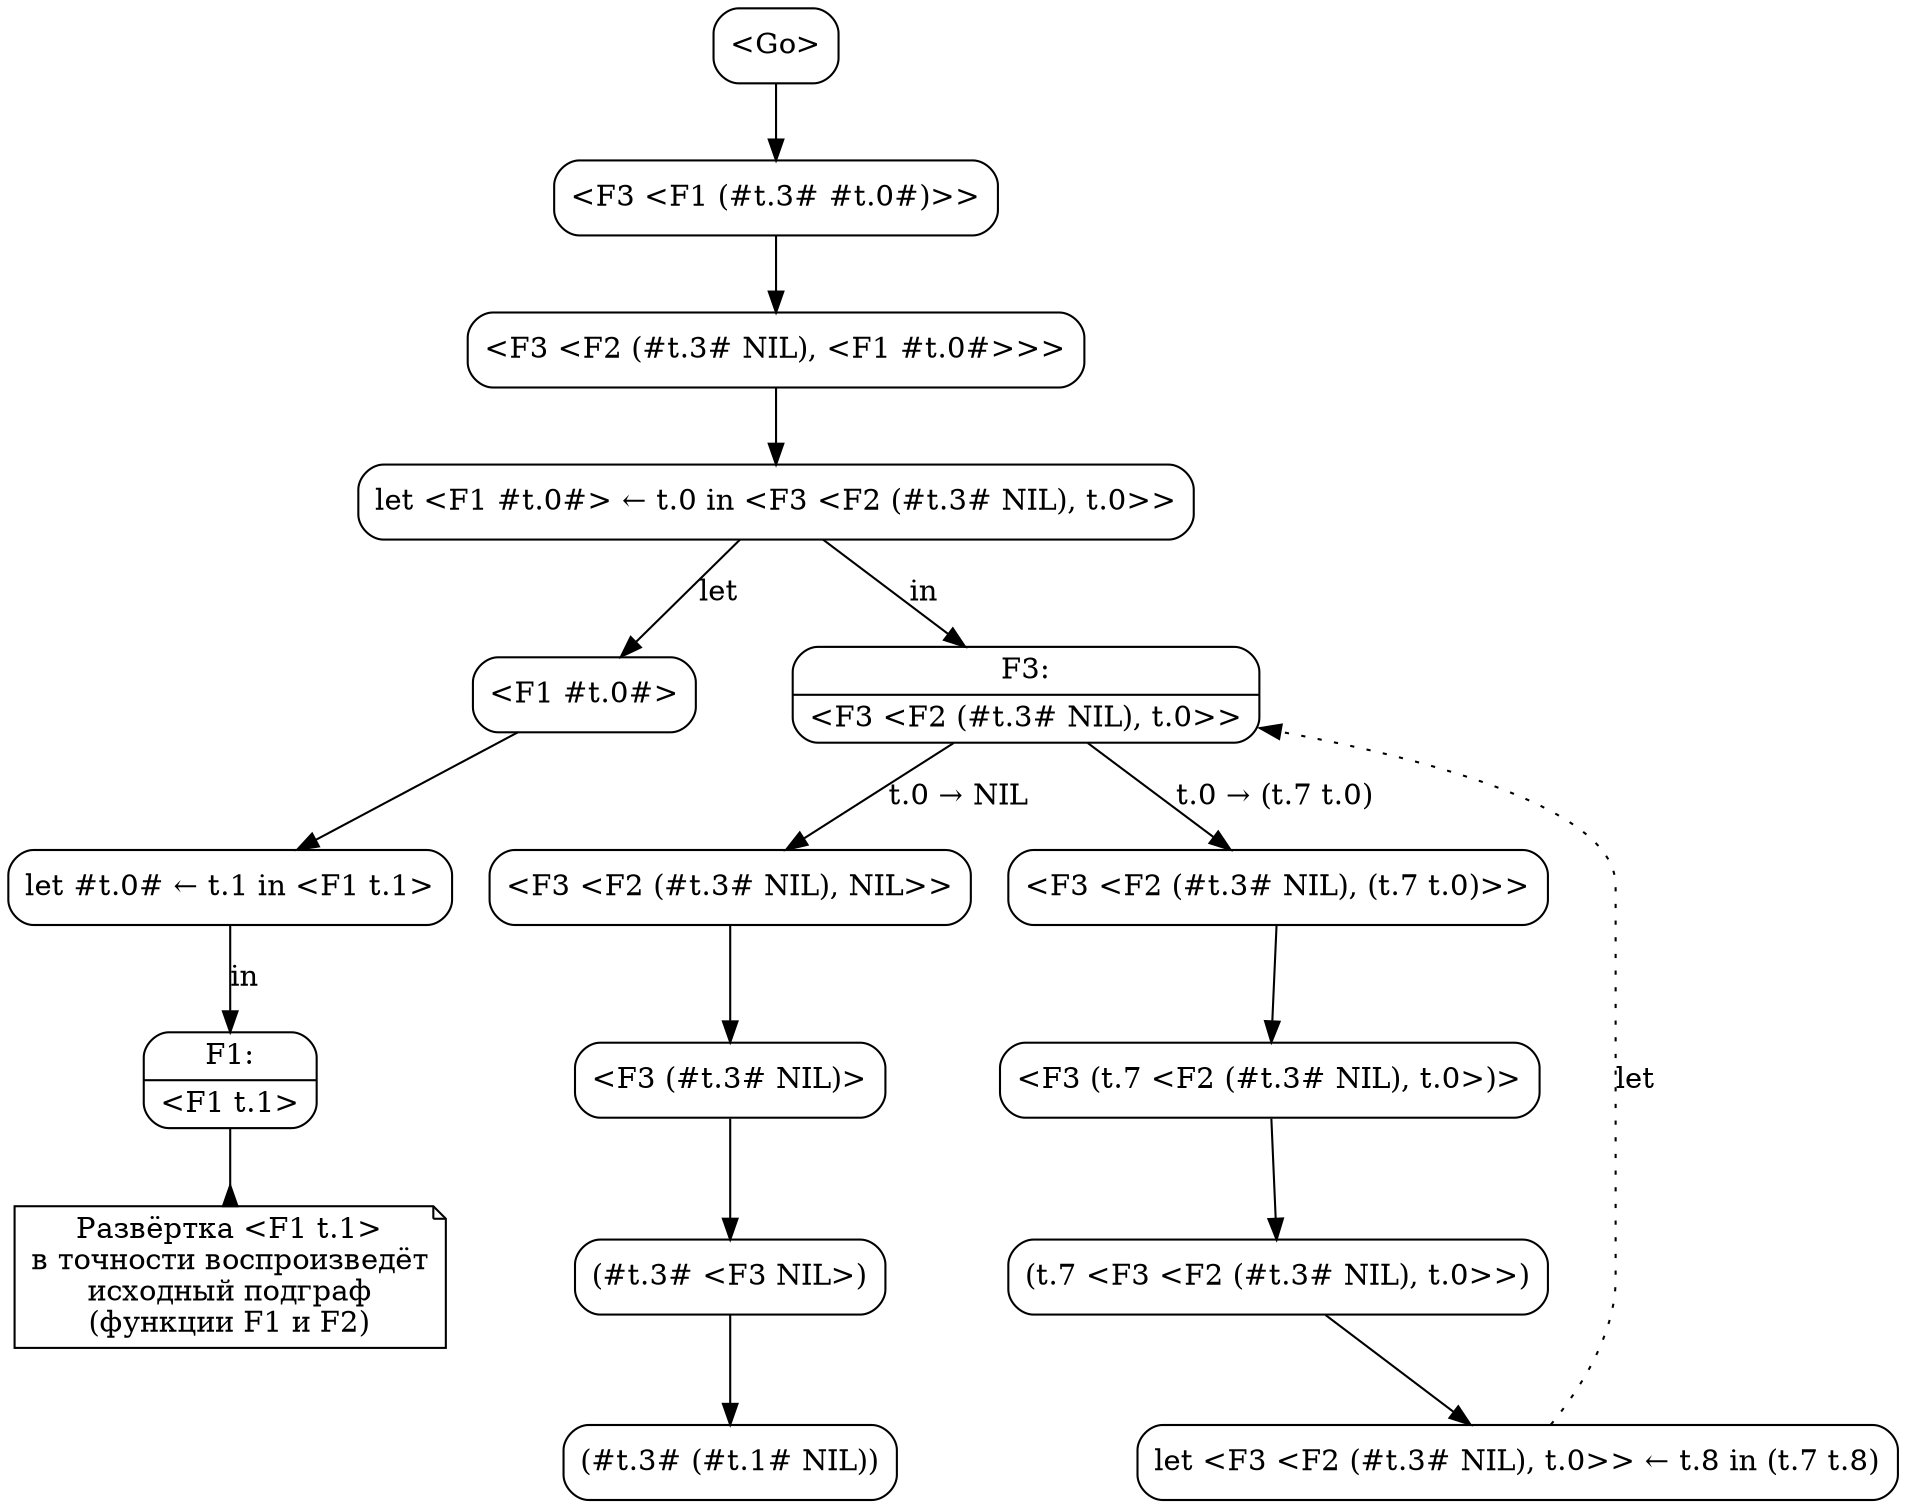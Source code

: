 digraph {
  node [shape=box, style=rounded];

  C0 [label="<Go>"];
  C1 [label="<F3 <F1 (#t.3# #t.0#)>>"];
  C0 -> C1;
  C2 [label="<F3 <F2 (#t.3# NIL), <F1 #t.0#>>>"];
  C1 -> C2;
  C3 [label="let <F1 #t.0#> ← t.0 in <F3 <F2 (#t.3# NIL), t.0>>"];
  C2 -> C3;
  C4 [label="<F1 #t.0#>"];
  C3 -> C4 [label="let"];
  C5 [label="let #t.0# ← t.1 in <F1 t.1>"];
  C4 -> C5;
  F1 [shape=record, label="{F1:|\<F1 t.1\>}"];
  C5 -> F1 [label="in"];
  N1 [shape=note,
    label="Развёртка <F1 t.1>\nв точности воспроизведёт\nисходный подграф\n(функции F1 и F2)"];
  F1 -> N1 [arrowhead="inv"];
  F3 [shape=record, label="{F3:|\<F3 \<F2 (#t.3# NIL), t.0\>\>}"];
  C3 -> F3 [label="in"];
  C6 [label="<F3 <F2 (#t.3# NIL), NIL>>"];
  F3 -> C6 [label="t.0 → NIL"];
  C7 [label="<F3 (#t.3# NIL)>"];
  C6 -> C7;
  C8 [label="(#t.3# <F3 NIL>)"];
  C7 -> C8;
  C9 [label="(#t.3# (#t.1# NIL))"];
  C8 -> C9;
  C10 [label="<F3 <F2 (#t.3# NIL), (t.7 t.0)>>"];
  F3 -> C10 [label="t.0 → (t.7 t.0)"];
  C11 [label="<F3 (t.7 <F2 (#t.3# NIL), t.0>)>"];
  C10 -> C11;
  C12 [label="(t.7 <F3 <F2 (#t.3# NIL), t.0>>)"];
  C11 -> C12;
  C13 [label="let <F3 <F2 (#t.3# NIL), t.0>> ← t.8 in (t.7 t.8)"];
  C12 -> C13;
  C13 -> F3 [label="let", style=dotted];
}
